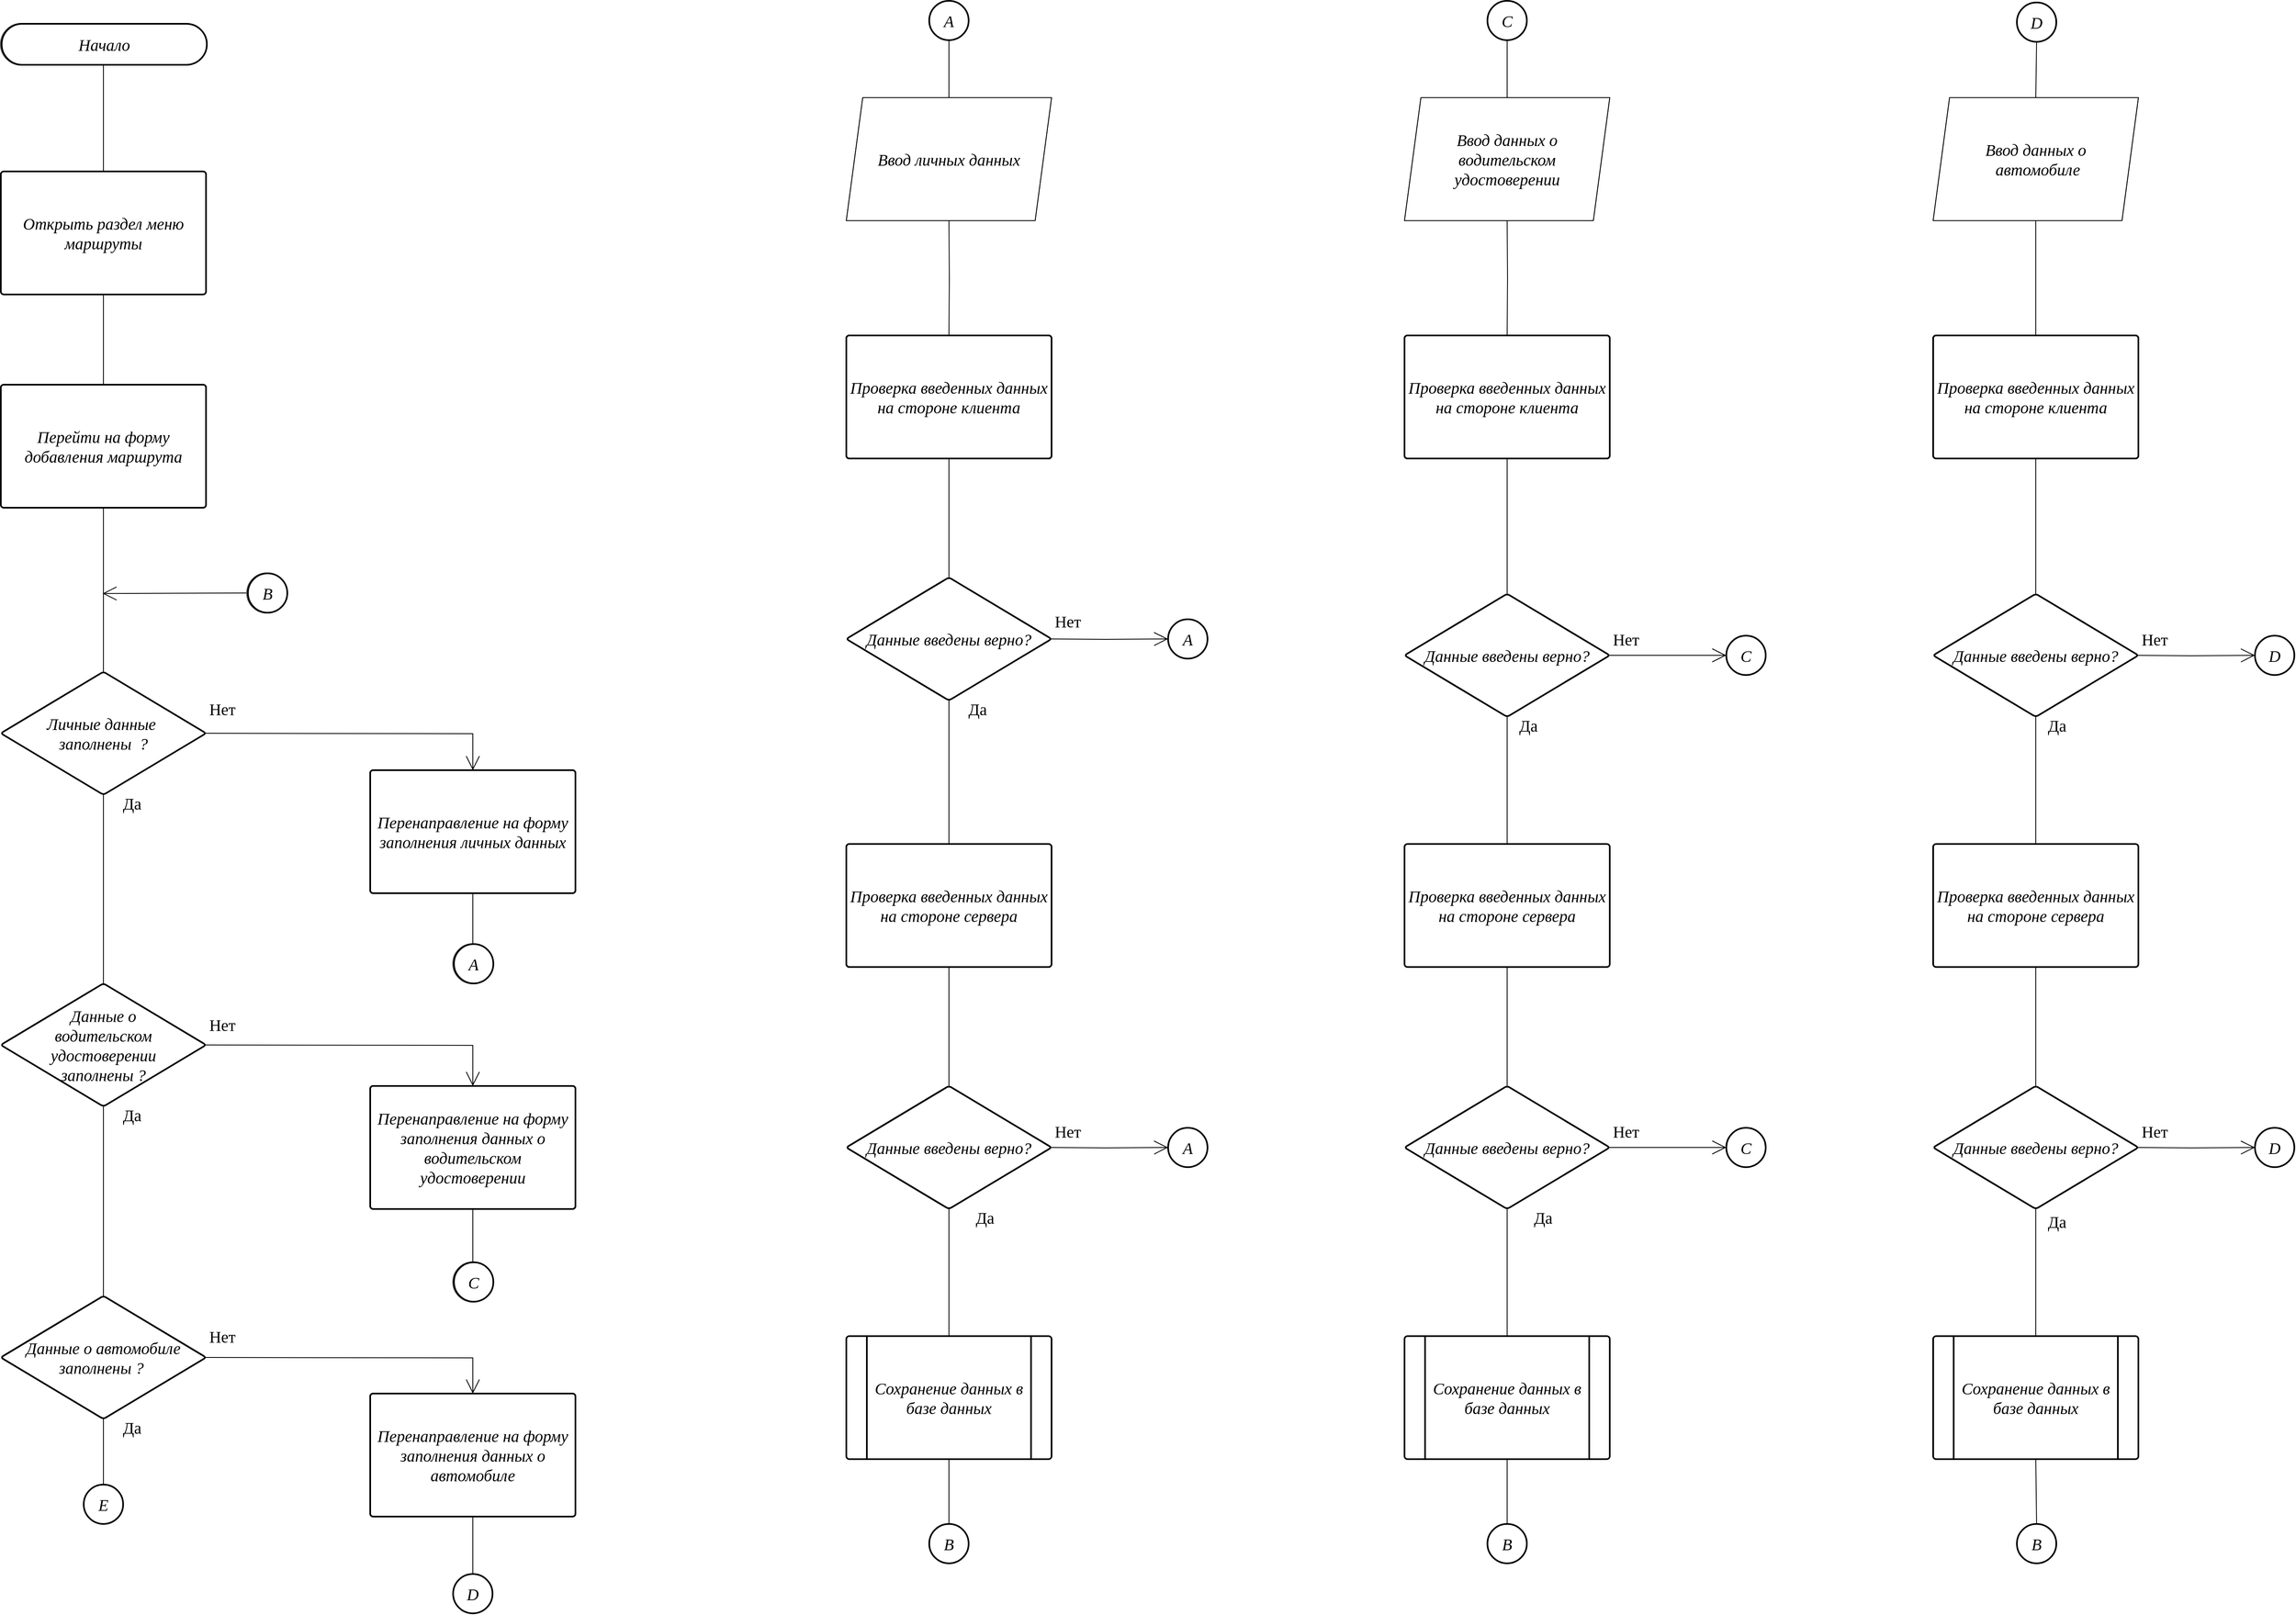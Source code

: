 <mxfile version="14.1.8" type="device"><diagram name="Страница-1" id="Страница-1"><mxGraphModel dx="796" dy="2368" grid="1" gridSize="10" guides="1" tooltips="1" connect="1" arrows="1" fold="1" page="1" pageScale="1" pageWidth="3300" pageHeight="2339" math="0" shadow="0"><root><mxCell id="0"/><mxCell id="1" value="Блок-схема" parent="0"/><mxCell id="4Eg-VY_SjlcLSPS9zknN-279" style="edgeStyle=orthogonalEdgeStyle;rounded=0;orthogonalLoop=1;jettySize=auto;html=1;exitX=0.5;exitY=1;exitDx=0;exitDy=0;entryX=0.5;entryY=0;entryDx=0;entryDy=0;fontFamily=ISOCPEUR;fontSize=20;endArrow=none;endFill=0;" parent="1" source="4Eg-VY_SjlcLSPS9zknN-280" target="4Eg-VY_SjlcLSPS9zknN-284" edge="1"><mxGeometry relative="1" as="geometry"/></mxCell><UserObject label="Начало" lucidchartObjectId="QfUT1XT5tgtH" id="4Eg-VY_SjlcLSPS9zknN-280"><mxCell style="html=1;overflow=block;whiteSpace=wrap;rounded=1;arcSize=50;whiteSpace=wrap;fontSize=20;fontFamily=ISOCPEUR;fontStyle=2;spacing=3;strokeColor=#5e5e5e;strokeOpacity=100;strokeWidth=2;spacingTop=0;" parent="1" vertex="1"><mxGeometry x="3567" y="149" width="250" height="50" as="geometry"/></mxCell></UserObject><mxCell id="4Eg-VY_SjlcLSPS9zknN-281" style="edgeStyle=orthogonalEdgeStyle;rounded=0;orthogonalLoop=1;jettySize=auto;html=1;exitX=0.5;exitY=1;exitDx=0;exitDy=0;entryX=0.5;entryY=0;entryDx=0;entryDy=0;fontFamily=ISOCPEUR;fontSize=20;endArrow=none;endFill=0;" parent="1" source="4Eg-VY_SjlcLSPS9zknN-282" target="4Eg-VY_SjlcLSPS9zknN-293" edge="1"><mxGeometry relative="1" as="geometry"/></mxCell><UserObject label="Перенаправление на форму заполнения личных данных" lucidchartObjectId="QfUTyJQtLfP7" id="4Eg-VY_SjlcLSPS9zknN-282"><mxCell style="html=1;overflow=block;whiteSpace=wrap;;whiteSpace=wrap;fontSize=20;fontFamily=ISOCPEUR;fontStyle=2;spacing=7;strokeColor=#5e5e5e;strokeOpacity=100;rounded=1;absoluteArcSize=1;arcSize=7;strokeWidth=2;spacingTop=0;" parent="1" vertex="1"><mxGeometry x="4017" y="1059" width="250" height="150" as="geometry"/></mxCell></UserObject><mxCell id="4Eg-VY_SjlcLSPS9zknN-283" style="edgeStyle=orthogonalEdgeStyle;rounded=0;orthogonalLoop=1;jettySize=auto;html=1;exitX=0.5;exitY=1;exitDx=0;exitDy=0;entryX=0.5;entryY=0;entryDx=0;entryDy=0;fontFamily=ISOCPEUR;fontSize=20;endArrow=none;endFill=0;" parent="1" source="4Eg-VY_SjlcLSPS9zknN-284" target="4Eg-VY_SjlcLSPS9zknN-286" edge="1"><mxGeometry relative="1" as="geometry"/></mxCell><UserObject label="Открыть раздел меню маршруты" lucidchartObjectId="4rUTjSxjyPI6" id="4Eg-VY_SjlcLSPS9zknN-284"><mxCell style="html=1;overflow=block;whiteSpace=wrap;;whiteSpace=wrap;fontSize=20;fontFamily=ISOCPEUR;fontStyle=2;spacing=7;strokeOpacity=100;rounded=1;absoluteArcSize=1;arcSize=7;strokeWidth=2;spacingTop=0;" parent="1" vertex="1"><mxGeometry x="3567" y="329" width="250" height="150" as="geometry"/></mxCell></UserObject><mxCell id="4Eg-VY_SjlcLSPS9zknN-285" style="edgeStyle=orthogonalEdgeStyle;rounded=0;orthogonalLoop=1;jettySize=auto;html=1;exitX=0.5;exitY=1;exitDx=0;exitDy=0;entryX=0.5;entryY=0;entryDx=0;entryDy=0;fontFamily=ISOCPEUR;fontSize=20;endArrow=none;endFill=0;" parent="1" source="4Eg-VY_SjlcLSPS9zknN-286" target="4Eg-VY_SjlcLSPS9zknN-289" edge="1"><mxGeometry relative="1" as="geometry"/></mxCell><UserObject label="Перейти на форму добавления маршрута" lucidchartObjectId="~JUTYgub_n1r" id="4Eg-VY_SjlcLSPS9zknN-286"><mxCell style="html=1;overflow=block;whiteSpace=wrap;;whiteSpace=wrap;fontSize=20;fontFamily=ISOCPEUR;fontStyle=2;spacing=7;strokeColor=#5e5e5e;strokeOpacity=100;rounded=1;absoluteArcSize=1;arcSize=7;strokeWidth=2;spacingTop=0;" parent="1" vertex="1"><mxGeometry x="3567" y="589" width="250" height="150" as="geometry"/></mxCell></UserObject><mxCell id="4Eg-VY_SjlcLSPS9zknN-287" style="edgeStyle=orthogonalEdgeStyle;rounded=0;orthogonalLoop=1;jettySize=auto;html=1;exitX=0.5;exitY=1;exitDx=0;exitDy=0;entryX=0.5;entryY=0;entryDx=0;entryDy=0;fontFamily=ISOCPEUR;fontSize=20;endArrow=none;endFill=0;" parent="1" source="4Eg-VY_SjlcLSPS9zknN-289" target="4Eg-VY_SjlcLSPS9zknN-292" edge="1"><mxGeometry relative="1" as="geometry"/></mxCell><mxCell id="4Eg-VY_SjlcLSPS9zknN-288" style="edgeStyle=orthogonalEdgeStyle;jumpSize=6;orthogonalLoop=1;jettySize=auto;html=1;entryX=0.5;entryY=0;entryDx=0;entryDy=0;endArrow=open;endFill=0;endSize=15;strokeColor=#000000;strokeWidth=1;rounded=0;" parent="1" target="4Eg-VY_SjlcLSPS9zknN-282" edge="1"><mxGeometry relative="1" as="geometry"><mxPoint x="3815" y="1014" as="sourcePoint"/></mxGeometry></mxCell><UserObject label="Личные данные&amp;nbsp;&lt;br&gt;заполнены&amp;nbsp; ?" lucidchartObjectId="TKUTOkZxr_4a" id="4Eg-VY_SjlcLSPS9zknN-289"><mxCell style="html=1;overflow=block;whiteSpace=wrap;rhombus;whiteSpace=wrap;fontSize=20;fontFamily=ISOCPEUR;fontStyle=2;spacing=3;strokeColor=#5E5E5E;rounded=1;absoluteArcSize=1;arcSize=7;strokeWidth=2;spacingTop=0;" parent="1" vertex="1"><mxGeometry x="3567" y="939" width="250" height="150" as="geometry"/></mxCell></UserObject><mxCell id="4Eg-VY_SjlcLSPS9zknN-290" style="edgeStyle=orthogonalEdgeStyle;rounded=0;orthogonalLoop=1;jettySize=auto;html=1;exitX=0.5;exitY=1;exitDx=0;exitDy=0;entryX=0.5;entryY=0;entryDx=0;entryDy=0;fontFamily=ISOCPEUR;fontSize=20;endArrow=none;endFill=0;" parent="1" source="4Eg-VY_SjlcLSPS9zknN-292" target="4Eg-VY_SjlcLSPS9zknN-299" edge="1"><mxGeometry relative="1" as="geometry"/></mxCell><mxCell id="4Eg-VY_SjlcLSPS9zknN-291" style="edgeStyle=orthogonalEdgeStyle;jumpSize=6;orthogonalLoop=1;jettySize=auto;html=1;entryX=0.5;entryY=0;entryDx=0;entryDy=0;endArrow=open;endFill=0;endSize=15;strokeColor=#000000;strokeWidth=1;rounded=0;" parent="1" target="4Eg-VY_SjlcLSPS9zknN-295" edge="1"><mxGeometry relative="1" as="geometry"><mxPoint x="3815" y="1394" as="sourcePoint"/></mxGeometry></mxCell><UserObject label="Данные о &lt;br&gt;водительском &lt;br&gt;удостоверении &lt;br&gt;заполнены ?" lucidchartObjectId="0PUTU-jKVn7M" id="4Eg-VY_SjlcLSPS9zknN-292"><mxCell style="html=1;overflow=block;whiteSpace=wrap;rhombus;whiteSpace=wrap;fontSize=20;fontFamily=ISOCPEUR;fontStyle=2;spacing=3;strokeColor=#5E5E5E;rounded=1;absoluteArcSize=1;arcSize=7;strokeWidth=2;spacingTop=0;" parent="1" vertex="1"><mxGeometry x="3567" y="1319" width="250" height="150" as="geometry"/></mxCell></UserObject><UserObject label="A" lucidchartObjectId="6RUT~3H5_phi" id="4Eg-VY_SjlcLSPS9zknN-293"><mxCell style="html=1;overflow=block;whiteSpace=wrap;ellipse;whiteSpace=wrap;fontSize=20;fontFamily=ISOCPEUR;fontStyle=2;spacing=3;strokeColor=#5e5e5e;strokeOpacity=100;rounded=1;absoluteArcSize=1;arcSize=7;strokeWidth=2;spacingTop=0;" parent="1" vertex="1"><mxGeometry x="4118" y="1271" width="48" height="48" as="geometry"/></mxCell></UserObject><mxCell id="4Eg-VY_SjlcLSPS9zknN-294" style="edgeStyle=orthogonalEdgeStyle;rounded=0;orthogonalLoop=1;jettySize=auto;html=1;exitX=0.5;exitY=1;exitDx=0;exitDy=0;entryX=0.5;entryY=0;entryDx=0;entryDy=0;fontFamily=ISOCPEUR;fontSize=20;endArrow=none;endFill=0;" parent="1" source="4Eg-VY_SjlcLSPS9zknN-295" target="4Eg-VY_SjlcLSPS9zknN-296" edge="1"><mxGeometry relative="1" as="geometry"/></mxCell><UserObject label="Перенаправление на форму заполнения данных о водительском удостоверении" lucidchartObjectId="jSUTwTa0Cmny" id="4Eg-VY_SjlcLSPS9zknN-295"><mxCell style="html=1;overflow=block;whiteSpace=wrap;;whiteSpace=wrap;fontSize=20;fontFamily=ISOCPEUR;fontStyle=2;spacing=7;strokeColor=#5e5e5e;strokeOpacity=100;rounded=1;absoluteArcSize=1;arcSize=7;strokeWidth=2;spacingTop=0;" parent="1" vertex="1"><mxGeometry x="4017" y="1444" width="250" height="150" as="geometry"/></mxCell></UserObject><UserObject label="C" lucidchartObjectId="pUUTLNBR56YQ" id="4Eg-VY_SjlcLSPS9zknN-296"><mxCell style="html=1;overflow=block;whiteSpace=wrap;ellipse;whiteSpace=wrap;fontSize=20;fontFamily=ISOCPEUR;fontStyle=2;spacing=3;strokeColor=#5e5e5e;strokeOpacity=100;rounded=1;absoluteArcSize=1;arcSize=7;strokeWidth=2;spacingTop=0;" parent="1" vertex="1"><mxGeometry x="4118" y="1659" width="48" height="48" as="geometry"/></mxCell></UserObject><mxCell id="4Eg-VY_SjlcLSPS9zknN-297" style="rounded=0;orthogonalLoop=1;jettySize=auto;html=1;entryX=0.5;entryY=0;entryDx=0;entryDy=0;fontFamily=ISOCPEUR;fontSize=20;endArrow=open;endFill=0;endSize=15;edgeStyle=orthogonalEdgeStyle;" parent="1" target="4Eg-VY_SjlcLSPS9zknN-301" edge="1"><mxGeometry relative="1" as="geometry"><mxPoint x="3815" y="1775" as="sourcePoint"/></mxGeometry></mxCell><mxCell id="4Eg-VY_SjlcLSPS9zknN-298" style="edgeStyle=orthogonalEdgeStyle;rounded=0;orthogonalLoop=1;jettySize=auto;html=1;exitX=0.5;exitY=1;exitDx=0;exitDy=0;entryX=0.5;entryY=0;entryDx=0;entryDy=0;fontFamily=ISOCPEUR;fontSize=20;endArrow=none;endFill=0;" parent="1" source="4Eg-VY_SjlcLSPS9zknN-299" target="4Eg-VY_SjlcLSPS9zknN-378" edge="1"><mxGeometry relative="1" as="geometry"/></mxCell><UserObject label="Данные о автомобиле заполнены ?&amp;nbsp;" lucidchartObjectId="EUUTPumDyGMp" id="4Eg-VY_SjlcLSPS9zknN-299"><mxCell style="html=1;overflow=block;whiteSpace=wrap;rhombus;whiteSpace=wrap;fontSize=20;fontFamily=ISOCPEUR;fontStyle=2;spacing=3;rounded=1;absoluteArcSize=1;arcSize=7;strokeWidth=2;spacingTop=0;" parent="1" vertex="1"><mxGeometry x="3567" y="1700" width="250" height="150" as="geometry"/></mxCell></UserObject><mxCell id="4Eg-VY_SjlcLSPS9zknN-300" style="edgeStyle=orthogonalEdgeStyle;rounded=0;orthogonalLoop=1;jettySize=auto;html=1;exitX=0.5;exitY=1;exitDx=0;exitDy=0;entryX=0.5;entryY=0;entryDx=0;entryDy=0;fontFamily=ISOCPEUR;fontSize=20;endArrow=none;endFill=0;" parent="1" source="4Eg-VY_SjlcLSPS9zknN-301" target="4Eg-VY_SjlcLSPS9zknN-302" edge="1"><mxGeometry relative="1" as="geometry"/></mxCell><UserObject label="Перенаправление на форму заполнения данных о автомобиле" lucidchartObjectId="iVUT7eXbstmX" id="4Eg-VY_SjlcLSPS9zknN-301"><mxCell style="html=1;overflow=block;whiteSpace=wrap;;whiteSpace=wrap;fontSize=20;fontFamily=ISOCPEUR;fontStyle=2;spacing=7;strokeColor=#5e5e5e;strokeOpacity=100;rounded=1;absoluteArcSize=1;arcSize=7;strokeWidth=2;spacingTop=0;" parent="1" vertex="1"><mxGeometry x="4017" y="1819" width="250" height="150" as="geometry"/></mxCell></UserObject><UserObject label="D" lucidchartObjectId="HVUTeEVbSt02" id="4Eg-VY_SjlcLSPS9zknN-302"><mxCell style="html=1;overflow=block;whiteSpace=wrap;ellipse;whiteSpace=wrap;fontSize=20;fontFamily=ISOCPEUR;fontStyle=2;spacing=3;strokeOpacity=100;rounded=1;absoluteArcSize=1;arcSize=7;strokeWidth=2;spacingTop=0;" parent="1" vertex="1"><mxGeometry x="4118" y="2039" width="48" height="48" as="geometry"/></mxCell></UserObject><mxCell id="4Eg-VY_SjlcLSPS9zknN-303" style="edgeStyle=none;jumpSize=6;orthogonalLoop=1;jettySize=auto;html=1;exitX=0;exitY=0.5;exitDx=0;exitDy=0;endArrow=open;endFill=0;endSize=15;strokeColor=#000000;strokeWidth=1;" parent="1" source="4Eg-VY_SjlcLSPS9zknN-304" edge="1"><mxGeometry relative="1" as="geometry"><mxPoint x="3691" y="843.667" as="targetPoint"/></mxGeometry></mxCell><UserObject label="B" lucidchartObjectId="6RUT~3H5_phi" id="4Eg-VY_SjlcLSPS9zknN-304"><mxCell style="html=1;overflow=block;whiteSpace=wrap;ellipse;whiteSpace=wrap;fontSize=20;fontFamily=ISOCPEUR;fontStyle=2;spacing=3;strokeColor=#5e5e5e;strokeOpacity=100;rounded=1;absoluteArcSize=1;arcSize=7;strokeWidth=2;spacingTop=0;" parent="1" vertex="1"><mxGeometry x="3867" y="819" width="48" height="48" as="geometry"/></mxCell></UserObject><mxCell id="4Eg-VY_SjlcLSPS9zknN-305" style="edgeStyle=orthogonalEdgeStyle;rounded=0;orthogonalLoop=1;jettySize=auto;html=1;entryX=0.5;entryY=0;entryDx=0;entryDy=0;fontFamily=ISOCPEUR;fontSize=20;endArrow=none;endFill=0;exitX=0.5;exitY=1;exitDx=0;exitDy=0;" parent="1" source="4Eg-VY_SjlcLSPS9zknN-429" edge="1"><mxGeometry relative="1" as="geometry"><mxPoint x="4722" y="239" as="targetPoint"/><mxPoint x="4722" y="171" as="sourcePoint"/></mxGeometry></mxCell><mxCell id="4Eg-VY_SjlcLSPS9zknN-307" style="edgeStyle=orthogonalEdgeStyle;rounded=0;orthogonalLoop=1;jettySize=auto;html=1;exitX=0.5;exitY=1;exitDx=0;exitDy=0;entryX=0.5;entryY=0;entryDx=0;entryDy=0;fontFamily=ISOCPEUR;fontSize=20;endArrow=none;endFill=0;" parent="1" target="4Eg-VY_SjlcLSPS9zknN-309" edge="1"><mxGeometry relative="1" as="geometry"><mxPoint x="4722" y="549" as="targetPoint"/><mxPoint x="4722" y="389" as="sourcePoint"/></mxGeometry></mxCell><mxCell id="4Eg-VY_SjlcLSPS9zknN-308" style="edgeStyle=orthogonalEdgeStyle;rounded=0;orthogonalLoop=1;jettySize=auto;html=1;exitX=0.5;exitY=1;exitDx=0;exitDy=0;entryX=0.5;entryY=0;entryDx=0;entryDy=0;fontFamily=ISOCPEUR;fontSize=20;endArrow=none;endFill=0;" parent="1" source="4Eg-VY_SjlcLSPS9zknN-309" target="4Eg-VY_SjlcLSPS9zknN-312" edge="1"><mxGeometry relative="1" as="geometry"/></mxCell><UserObject label="Проверка введенных данных на стороне клиента" lucidchartObjectId="fCST5fSNchoZ" id="4Eg-VY_SjlcLSPS9zknN-309"><mxCell style="html=1;overflow=block;whiteSpace=wrap;;whiteSpace=wrap;fontSize=20;fontFamily=ISOCPEUR;fontStyle=2;spacing=7;strokeColor=#5e5e5e;strokeOpacity=100;rounded=1;absoluteArcSize=1;arcSize=7;strokeWidth=2;" parent="1" vertex="1"><mxGeometry x="4597" y="529" width="250" height="150" as="geometry"/></mxCell></UserObject><mxCell id="4Eg-VY_SjlcLSPS9zknN-310" style="edgeStyle=orthogonalEdgeStyle;rounded=0;orthogonalLoop=1;jettySize=auto;html=1;exitX=0.5;exitY=1;exitDx=0;exitDy=0;entryX=0.5;entryY=0;entryDx=0;entryDy=0;fontFamily=ISOCPEUR;fontSize=20;endArrow=none;endFill=0;" parent="1" source="4Eg-VY_SjlcLSPS9zknN-312" target="4Eg-VY_SjlcLSPS9zknN-317" edge="1"><mxGeometry relative="1" as="geometry"/></mxCell><mxCell id="4Eg-VY_SjlcLSPS9zknN-311" style="edgeStyle=orthogonalEdgeStyle;rounded=0;orthogonalLoop=1;jettySize=auto;html=1;entryX=0;entryY=0.5;entryDx=0;entryDy=0;fontFamily=ISOCPEUR;fontSize=20;endArrow=open;endFill=0;endSize=15;" parent="1" target="4Eg-VY_SjlcLSPS9zknN-313" edge="1"><mxGeometry relative="1" as="geometry"><mxPoint x="4846" y="899" as="sourcePoint"/></mxGeometry></mxCell><UserObject label="Данные введены верно?" lucidchartObjectId="6CST3Xe1VdFV" id="4Eg-VY_SjlcLSPS9zknN-312"><mxCell style="html=1;overflow=block;whiteSpace=wrap;rhombus;whiteSpace=wrap;fontSize=20;fontFamily=ISOCPEUR;fontStyle=2;spacing=3;strokeColor=#5e5e5e;strokeOpacity=100;rounded=1;absoluteArcSize=1;arcSize=7;strokeWidth=2;" parent="1" vertex="1"><mxGeometry x="4597" y="824" width="250" height="150" as="geometry"/></mxCell></UserObject><UserObject label="A" lucidchartObjectId="0ESTvNRMZ74j" id="4Eg-VY_SjlcLSPS9zknN-313"><mxCell style="html=1;overflow=block;whiteSpace=wrap;ellipse;whiteSpace=wrap;fontSize=20;fontFamily=ISOCPEUR;fontStyle=2;spacing=3;strokeOpacity=100;rounded=1;absoluteArcSize=1;arcSize=7;strokeWidth=2;" parent="1" vertex="1"><mxGeometry x="4989" y="875" width="48" height="48" as="geometry"/></mxCell></UserObject><mxCell id="4Eg-VY_SjlcLSPS9zknN-314" style="edgeStyle=orthogonalEdgeStyle;rounded=0;orthogonalLoop=1;jettySize=auto;html=1;exitX=0.5;exitY=1;exitDx=0;exitDy=0;entryX=0.5;entryY=0;entryDx=0;entryDy=0;fontFamily=ISOCPEUR;fontSize=20;endArrow=none;endFill=0;" parent="1" source="4Eg-VY_SjlcLSPS9zknN-315" target="4Eg-VY_SjlcLSPS9zknN-327" edge="1"><mxGeometry relative="1" as="geometry"/></mxCell><UserObject label="Сохранение данных в базе данных" lucidchartObjectId="TSSTeVIu-T~A" id="4Eg-VY_SjlcLSPS9zknN-315"><mxCell style="html=1;overflow=block;whiteSpace=wrap;shape=process;whiteSpace=wrap;fontSize=20;fontFamily=ISOCPEUR;fontStyle=2;spacing=3;strokeOpacity=100;rounded=1;absoluteArcSize=1;arcSize=7;strokeWidth=2;" parent="1" vertex="1"><mxGeometry x="4597" y="1749" width="250" height="150" as="geometry"/></mxCell></UserObject><mxCell id="4Eg-VY_SjlcLSPS9zknN-316" style="edgeStyle=orthogonalEdgeStyle;rounded=0;orthogonalLoop=1;jettySize=auto;html=1;exitX=0.5;exitY=1;exitDx=0;exitDy=0;entryX=0.5;entryY=0;entryDx=0;entryDy=0;fontFamily=ISOCPEUR;fontSize=20;endArrow=none;endFill=0;" parent="1" source="4Eg-VY_SjlcLSPS9zknN-317" target="4Eg-VY_SjlcLSPS9zknN-322" edge="1"><mxGeometry relative="1" as="geometry"/></mxCell><UserObject label="Проверка введенных данных на стороне сервера" lucidchartObjectId="3-STA3JtqGiA" id="4Eg-VY_SjlcLSPS9zknN-317"><mxCell style="html=1;overflow=block;whiteSpace=wrap;;whiteSpace=wrap;fontSize=20;fontFamily=ISOCPEUR;fontStyle=2;spacing=7;strokeColor=#5e5e5e;strokeOpacity=100;rounded=1;absoluteArcSize=1;arcSize=7;strokeWidth=2;" parent="1" vertex="1"><mxGeometry x="4597" y="1149" width="250" height="150" as="geometry"/></mxCell></UserObject><mxCell id="4Eg-VY_SjlcLSPS9zknN-318" value="Нет" style="text;html=1;strokeColor=none;fillColor=none;align=center;verticalAlign=middle;whiteSpace=wrap;rounded=0;fontFamily=ISOCPEUR;fontSize=20;" parent="1" vertex="1"><mxGeometry x="4847" y="867" width="40" height="20" as="geometry"/></mxCell><mxCell id="4Eg-VY_SjlcLSPS9zknN-319" value="Да" style="text;html=1;strokeColor=none;fillColor=none;align=center;verticalAlign=middle;whiteSpace=wrap;rounded=0;fontFamily=ISOCPEUR;fontSize=20;" parent="1" vertex="1"><mxGeometry x="4737" y="974" width="40" height="20" as="geometry"/></mxCell><mxCell id="4Eg-VY_SjlcLSPS9zknN-320" style="edgeStyle=orthogonalEdgeStyle;rounded=0;orthogonalLoop=1;jettySize=auto;html=1;entryX=0;entryY=0.5;entryDx=0;entryDy=0;fontFamily=ISOCPEUR;fontSize=20;endArrow=open;endFill=0;endSize=15;" parent="1" target="4Eg-VY_SjlcLSPS9zknN-325" edge="1"><mxGeometry relative="1" as="geometry"><mxPoint x="4846" y="1519" as="sourcePoint"/></mxGeometry></mxCell><mxCell id="4Eg-VY_SjlcLSPS9zknN-321" style="edgeStyle=orthogonalEdgeStyle;rounded=0;orthogonalLoop=1;jettySize=auto;html=1;exitX=0.5;exitY=1;exitDx=0;exitDy=0;entryX=0.5;entryY=0;entryDx=0;entryDy=0;fontFamily=ISOCPEUR;fontSize=20;endArrow=none;endFill=0;" parent="1" source="4Eg-VY_SjlcLSPS9zknN-322" target="4Eg-VY_SjlcLSPS9zknN-315" edge="1"><mxGeometry relative="1" as="geometry"/></mxCell><UserObject label="Данные введены верно?" lucidchartObjectId="6CST3Xe1VdFV" id="4Eg-VY_SjlcLSPS9zknN-322"><mxCell style="html=1;overflow=block;whiteSpace=wrap;rhombus;whiteSpace=wrap;fontSize=20;fontFamily=ISOCPEUR;fontStyle=2;spacing=3;strokeOpacity=100;rounded=1;absoluteArcSize=1;arcSize=7;strokeWidth=2;" parent="1" vertex="1"><mxGeometry x="4597" y="1444" width="250" height="150" as="geometry"/></mxCell></UserObject><UserObject label="Проверка введенных данных на стороне клиента" lucidchartObjectId="fCST5fSNchoZ" id="4Eg-VY_SjlcLSPS9zknN-323"><mxCell style="html=1;overflow=block;whiteSpace=wrap;;whiteSpace=wrap;fontSize=20;fontFamily=ISOCPEUR;fontStyle=2;spacing=7;strokeColor=#5e5e5e;strokeOpacity=100;rounded=1;absoluteArcSize=1;arcSize=7;strokeWidth=2;" parent="1" vertex="1"><mxGeometry x="4597" y="529" width="250" height="150" as="geometry"/></mxCell></UserObject><UserObject label="A" lucidchartObjectId="0ESTvNRMZ74j" id="4Eg-VY_SjlcLSPS9zknN-325"><mxCell style="html=1;overflow=block;whiteSpace=wrap;ellipse;whiteSpace=wrap;fontSize=20;fontFamily=ISOCPEUR;fontStyle=2;spacing=3;strokeOpacity=100;rounded=1;absoluteArcSize=1;arcSize=7;strokeWidth=2;" parent="1" vertex="1"><mxGeometry x="4989" y="1495" width="48" height="48" as="geometry"/></mxCell></UserObject><mxCell id="4Eg-VY_SjlcLSPS9zknN-326" value="Нет" style="text;html=1;strokeColor=none;fillColor=none;align=center;verticalAlign=middle;whiteSpace=wrap;rounded=0;fontFamily=ISOCPEUR;fontSize=20;" parent="1" vertex="1"><mxGeometry x="4847" y="1489" width="40" height="20" as="geometry"/></mxCell><UserObject label="B" lucidchartObjectId="6RUT~3H5_phi" id="4Eg-VY_SjlcLSPS9zknN-327"><mxCell style="html=1;overflow=block;whiteSpace=wrap;ellipse;whiteSpace=wrap;fontSize=20;fontFamily=ISOCPEUR;fontStyle=2;spacing=3;strokeOpacity=100;rounded=1;absoluteArcSize=1;arcSize=7;strokeWidth=2;spacingTop=0;" parent="1" vertex="1"><mxGeometry x="4698" y="1978" width="48" height="48" as="geometry"/></mxCell></UserObject><mxCell id="4Eg-VY_SjlcLSPS9zknN-328" value="Нет" style="text;html=1;strokeColor=none;fillColor=none;align=center;verticalAlign=middle;whiteSpace=wrap;rounded=0;fontFamily=ISOCPEUR;fontSize=20;" parent="1" vertex="1"><mxGeometry x="3817" y="974" width="40" height="20" as="geometry"/></mxCell><mxCell id="4Eg-VY_SjlcLSPS9zknN-329" value="Нет" style="text;html=1;strokeColor=none;fillColor=none;align=center;verticalAlign=middle;whiteSpace=wrap;rounded=0;fontFamily=ISOCPEUR;fontSize=20;" parent="1" vertex="1"><mxGeometry x="3817" y="1359" width="40" height="20" as="geometry"/></mxCell><mxCell id="4Eg-VY_SjlcLSPS9zknN-330" value="Да" style="text;html=1;strokeColor=none;fillColor=none;align=center;verticalAlign=middle;whiteSpace=wrap;rounded=0;fontFamily=ISOCPEUR;fontSize=20;" parent="1" vertex="1"><mxGeometry x="3707" y="1089" width="40" height="20" as="geometry"/></mxCell><mxCell id="4Eg-VY_SjlcLSPS9zknN-331" value="Да" style="text;html=1;strokeColor=none;fillColor=none;align=center;verticalAlign=middle;whiteSpace=wrap;rounded=0;fontFamily=ISOCPEUR;fontSize=20;" parent="1" vertex="1"><mxGeometry x="3707" y="1469" width="40" height="20" as="geometry"/></mxCell><UserObject label="Проверка введенных данных на стороне клиента" lucidchartObjectId="fCST5fSNchoZ" id="4Eg-VY_SjlcLSPS9zknN-333"><mxCell style="html=1;overflow=block;whiteSpace=wrap;;whiteSpace=wrap;fontSize=20;fontFamily=ISOCPEUR;fontStyle=2;spacing=7;strokeColor=#5e5e5e;strokeOpacity=100;rounded=1;absoluteArcSize=1;arcSize=7;strokeWidth=2;" parent="1" vertex="1"><mxGeometry x="5921" y="529" width="250" height="150" as="geometry"/></mxCell></UserObject><mxCell id="4Eg-VY_SjlcLSPS9zknN-334" style="edgeStyle=orthogonalEdgeStyle;rounded=0;orthogonalLoop=1;jettySize=auto;html=1;entryX=0;entryY=0.5;entryDx=0;entryDy=0;fontFamily=ISOCPEUR;fontSize=20;endArrow=open;endFill=0;endSize=15;" parent="1" target="4Eg-VY_SjlcLSPS9zknN-337" edge="1"><mxGeometry relative="1" as="geometry"><mxPoint x="6169.0" y="919" as="sourcePoint"/></mxGeometry></mxCell><mxCell id="4Eg-VY_SjlcLSPS9zknN-335" style="edgeStyle=none;jumpSize=6;orthogonalLoop=1;jettySize=auto;html=1;exitX=0.5;exitY=1;exitDx=0;exitDy=0;entryX=0.5;entryY=0;entryDx=0;entryDy=0;endArrow=none;endFill=0;endSize=15;strokeColor=#000000;strokeWidth=1;" parent="1" source="4Eg-VY_SjlcLSPS9zknN-336" target="4Eg-VY_SjlcLSPS9zknN-341" edge="1"><mxGeometry relative="1" as="geometry"/></mxCell><UserObject label="Данные введены верно?" lucidchartObjectId="6CST3Xe1VdFV" id="4Eg-VY_SjlcLSPS9zknN-336"><mxCell style="html=1;overflow=block;whiteSpace=wrap;rhombus;whiteSpace=wrap;fontSize=20;fontFamily=ISOCPEUR;fontStyle=2;spacing=3;strokeColor=#5e5e5e;strokeOpacity=100;rounded=1;absoluteArcSize=1;arcSize=7;strokeWidth=2;" parent="1" vertex="1"><mxGeometry x="5921" y="844" width="250" height="150" as="geometry"/></mxCell></UserObject><UserObject label="D" lucidchartObjectId="0ESTvNRMZ74j" id="4Eg-VY_SjlcLSPS9zknN-337"><mxCell style="html=1;overflow=block;whiteSpace=wrap;ellipse;whiteSpace=wrap;fontSize=20;fontFamily=ISOCPEUR;fontStyle=2;spacing=3;strokeOpacity=100;rounded=1;absoluteArcSize=1;arcSize=7;strokeWidth=2;" parent="1" vertex="1"><mxGeometry x="6313" y="895" width="48" height="48" as="geometry"/></mxCell></UserObject><mxCell id="4Eg-VY_SjlcLSPS9zknN-338" style="edgeStyle=none;jumpSize=6;orthogonalLoop=1;jettySize=auto;html=1;exitX=0.5;exitY=1;exitDx=0;exitDy=0;entryX=0.5;entryY=0;entryDx=0;entryDy=0;endArrow=none;endFill=0;endSize=15;strokeColor=#000000;strokeWidth=1;" parent="1" source="4Eg-VY_SjlcLSPS9zknN-339" target="4Eg-VY_SjlcLSPS9zknN-353" edge="1"><mxGeometry relative="1" as="geometry"/></mxCell><UserObject label="Сохранение данных в базе данных" lucidchartObjectId="TSSTeVIu-T~A" id="4Eg-VY_SjlcLSPS9zknN-339"><mxCell style="html=1;overflow=block;whiteSpace=wrap;shape=process;whiteSpace=wrap;fontSize=20;fontFamily=ISOCPEUR;fontStyle=2;spacing=3;strokeOpacity=100;rounded=1;absoluteArcSize=1;arcSize=7;strokeWidth=2;" parent="1" vertex="1"><mxGeometry x="5921" y="1749" width="250" height="150" as="geometry"/></mxCell></UserObject><mxCell id="4Eg-VY_SjlcLSPS9zknN-340" style="edgeStyle=none;jumpSize=6;orthogonalLoop=1;jettySize=auto;html=1;exitX=0.5;exitY=1;exitDx=0;exitDy=0;entryX=0.5;entryY=0;entryDx=0;entryDy=0;endArrow=none;endFill=0;endSize=15;strokeColor=#000000;strokeWidth=1;" parent="1" source="4Eg-VY_SjlcLSPS9zknN-341" target="4Eg-VY_SjlcLSPS9zknN-346" edge="1"><mxGeometry relative="1" as="geometry"/></mxCell><UserObject label="Проверка введенных данных на стороне сервера" lucidchartObjectId="3-STA3JtqGiA" id="4Eg-VY_SjlcLSPS9zknN-341"><mxCell style="html=1;overflow=block;whiteSpace=wrap;;whiteSpace=wrap;fontSize=20;fontFamily=ISOCPEUR;fontStyle=2;spacing=7;strokeOpacity=100;rounded=1;absoluteArcSize=1;arcSize=7;strokeWidth=2;" parent="1" vertex="1"><mxGeometry x="5921" y="1149" width="250" height="150" as="geometry"/></mxCell></UserObject><mxCell id="4Eg-VY_SjlcLSPS9zknN-342" value="Нет" style="text;html=1;strokeColor=none;fillColor=none;align=center;verticalAlign=middle;whiteSpace=wrap;rounded=0;fontFamily=ISOCPEUR;fontSize=20;" parent="1" vertex="1"><mxGeometry x="6171" y="889" width="40" height="20" as="geometry"/></mxCell><mxCell id="4Eg-VY_SjlcLSPS9zknN-343" value="Да" style="text;html=1;strokeColor=none;fillColor=none;align=center;verticalAlign=middle;whiteSpace=wrap;rounded=0;fontFamily=ISOCPEUR;fontSize=20;" parent="1" vertex="1"><mxGeometry x="6052" y="994" width="40" height="20" as="geometry"/></mxCell><mxCell id="4Eg-VY_SjlcLSPS9zknN-344" style="edgeStyle=orthogonalEdgeStyle;rounded=0;orthogonalLoop=1;jettySize=auto;html=1;entryX=0;entryY=0.5;entryDx=0;entryDy=0;fontFamily=ISOCPEUR;fontSize=20;endArrow=open;endFill=0;endSize=15;" parent="1" target="4Eg-VY_SjlcLSPS9zknN-351" edge="1"><mxGeometry relative="1" as="geometry"><mxPoint x="6170" y="1519" as="sourcePoint"/></mxGeometry></mxCell><mxCell id="4Eg-VY_SjlcLSPS9zknN-345" style="edgeStyle=none;jumpSize=6;orthogonalLoop=1;jettySize=auto;html=1;exitX=0.5;exitY=1;exitDx=0;exitDy=0;entryX=0.5;entryY=0;entryDx=0;entryDy=0;endArrow=none;endFill=0;endSize=15;strokeColor=#000000;strokeWidth=1;" parent="1" source="4Eg-VY_SjlcLSPS9zknN-346" target="4Eg-VY_SjlcLSPS9zknN-339" edge="1"><mxGeometry relative="1" as="geometry"/></mxCell><UserObject label="Данные введены верно?" lucidchartObjectId="6CST3Xe1VdFV" id="4Eg-VY_SjlcLSPS9zknN-346"><mxCell style="html=1;overflow=block;whiteSpace=wrap;rhombus;whiteSpace=wrap;fontSize=20;fontFamily=ISOCPEUR;fontStyle=2;spacing=3;strokeColor=#5e5e5e;strokeOpacity=100;rounded=1;absoluteArcSize=1;arcSize=7;strokeWidth=2;" parent="1" vertex="1"><mxGeometry x="5921" y="1444" width="250" height="150" as="geometry"/></mxCell></UserObject><mxCell id="4Eg-VY_SjlcLSPS9zknN-347" style="edgeStyle=none;jumpSize=6;orthogonalLoop=1;jettySize=auto;html=1;exitX=0.5;exitY=1;exitDx=0;exitDy=0;entryX=0.5;entryY=0;entryDx=0;entryDy=0;endArrow=none;endFill=0;endSize=15;strokeColor=#000000;strokeWidth=1;" parent="1" source="4Eg-VY_SjlcLSPS9zknN-348" target="4Eg-VY_SjlcLSPS9zknN-336" edge="1"><mxGeometry relative="1" as="geometry"/></mxCell><UserObject label="Проверка введенных данных на стороне клиента" lucidchartObjectId="fCST5fSNchoZ" id="4Eg-VY_SjlcLSPS9zknN-348"><mxCell style="html=1;overflow=block;whiteSpace=wrap;;whiteSpace=wrap;fontSize=20;fontFamily=ISOCPEUR;fontStyle=2;spacing=7;strokeColor=#5e5e5e;strokeOpacity=100;rounded=1;absoluteArcSize=1;arcSize=7;strokeWidth=2;" parent="1" vertex="1"><mxGeometry x="5921" y="529" width="250" height="150" as="geometry"/></mxCell></UserObject><mxCell id="4Eg-VY_SjlcLSPS9zknN-349" style="edgeStyle=none;jumpSize=6;orthogonalLoop=1;jettySize=auto;html=1;exitX=0.5;exitY=1;exitDx=0;exitDy=0;entryX=0.5;entryY=0;entryDx=0;entryDy=0;endArrow=none;endFill=0;endSize=15;strokeColor=#000000;strokeWidth=1;" parent="1" source="4Eg-VY_SjlcLSPS9zknN-420" target="4Eg-VY_SjlcLSPS9zknN-386" edge="1"><mxGeometry relative="1" as="geometry"><mxPoint x="6046" y="107.0" as="sourcePoint"/></mxGeometry></mxCell><UserObject label="D" lucidchartObjectId="0ESTvNRMZ74j" id="4Eg-VY_SjlcLSPS9zknN-351"><mxCell style="html=1;overflow=block;whiteSpace=wrap;ellipse;whiteSpace=wrap;fontSize=20;fontFamily=ISOCPEUR;fontStyle=2;spacing=3;strokeOpacity=100;rounded=1;absoluteArcSize=1;arcSize=7;strokeWidth=2;" parent="1" vertex="1"><mxGeometry x="6313" y="1495" width="48" height="48" as="geometry"/></mxCell></UserObject><mxCell id="4Eg-VY_SjlcLSPS9zknN-352" value="Нет" style="text;html=1;strokeColor=none;fillColor=none;align=center;verticalAlign=middle;whiteSpace=wrap;rounded=0;fontFamily=ISOCPEUR;fontSize=20;" parent="1" vertex="1"><mxGeometry x="6171" y="1489" width="40" height="20" as="geometry"/></mxCell><UserObject label="B" lucidchartObjectId="6RUT~3H5_phi" id="4Eg-VY_SjlcLSPS9zknN-353"><mxCell style="html=1;overflow=block;whiteSpace=wrap;ellipse;whiteSpace=wrap;fontSize=20;fontFamily=ISOCPEUR;fontStyle=2;spacing=3;strokeOpacity=100;rounded=1;absoluteArcSize=1;arcSize=7;strokeWidth=2;spacingTop=0;" parent="1" vertex="1"><mxGeometry x="6023" y="1978" width="48" height="48" as="geometry"/></mxCell></UserObject><mxCell id="4Eg-VY_SjlcLSPS9zknN-354" style="edgeStyle=orthogonalEdgeStyle;rounded=0;orthogonalLoop=1;jettySize=auto;html=1;exitX=0.5;exitY=1;exitDx=0;exitDy=0;entryX=0.5;entryY=0;entryDx=0;entryDy=0;fontFamily=ISOCPEUR;fontSize=20;endArrow=none;endFill=0;" parent="1" source="4Eg-VY_SjlcLSPS9zknN-430" edge="1"><mxGeometry relative="1" as="geometry"><mxPoint x="5402" y="239" as="targetPoint"/><mxPoint x="5402" y="107.0" as="sourcePoint"/></mxGeometry></mxCell><mxCell id="4Eg-VY_SjlcLSPS9zknN-356" style="edgeStyle=orthogonalEdgeStyle;rounded=0;orthogonalLoop=1;jettySize=auto;html=1;exitX=0.5;exitY=1;exitDx=0;exitDy=0;entryX=0.5;entryY=0;entryDx=0;entryDy=0;fontFamily=ISOCPEUR;fontSize=20;endArrow=none;endFill=0;" parent="1" target="4Eg-VY_SjlcLSPS9zknN-358" edge="1"><mxGeometry relative="1" as="geometry"><mxPoint x="5402" y="549" as="targetPoint"/><mxPoint x="5402" y="389" as="sourcePoint"/></mxGeometry></mxCell><mxCell id="4Eg-VY_SjlcLSPS9zknN-357" style="edgeStyle=orthogonalEdgeStyle;rounded=0;orthogonalLoop=1;jettySize=auto;html=1;exitX=0.5;exitY=1;exitDx=0;exitDy=0;entryX=0.5;entryY=0;entryDx=0;entryDy=0;fontFamily=ISOCPEUR;fontSize=20;endArrow=none;endFill=0;" parent="1" source="4Eg-VY_SjlcLSPS9zknN-358" target="4Eg-VY_SjlcLSPS9zknN-361" edge="1"><mxGeometry relative="1" as="geometry"/></mxCell><UserObject label="Проверка введенных данных на стороне клиента" lucidchartObjectId="fCST5fSNchoZ" id="4Eg-VY_SjlcLSPS9zknN-358"><mxCell style="html=1;overflow=block;whiteSpace=wrap;;whiteSpace=wrap;fontSize=20;fontFamily=ISOCPEUR;fontStyle=2;spacing=7;strokeColor=#5e5e5e;strokeOpacity=100;rounded=1;absoluteArcSize=1;arcSize=7;strokeWidth=2;" parent="1" vertex="1"><mxGeometry x="5277" y="529" width="250" height="150" as="geometry"/></mxCell></UserObject><mxCell id="4Eg-VY_SjlcLSPS9zknN-359" style="edgeStyle=none;jumpSize=6;orthogonalLoop=1;jettySize=auto;html=1;exitX=0.5;exitY=1;exitDx=0;exitDy=0;entryX=0.5;entryY=0;entryDx=0;entryDy=0;endArrow=none;endFill=0;endSize=15;strokeColor=#000000;strokeWidth=1;" parent="1" source="4Eg-VY_SjlcLSPS9zknN-361" target="4Eg-VY_SjlcLSPS9zknN-366" edge="1"><mxGeometry relative="1" as="geometry"/></mxCell><mxCell id="4Eg-VY_SjlcLSPS9zknN-360" style="edgeStyle=none;jumpSize=6;orthogonalLoop=1;jettySize=auto;html=1;entryX=0;entryY=0.5;entryDx=0;entryDy=0;endArrow=open;endFill=0;endSize=15;strokeColor=#000000;strokeWidth=1;" parent="1" target="4Eg-VY_SjlcLSPS9zknN-362" edge="1"><mxGeometry relative="1" as="geometry"><mxPoint x="5526" y="919" as="sourcePoint"/></mxGeometry></mxCell><UserObject label="Данные введены верно?" lucidchartObjectId="6CST3Xe1VdFV" id="4Eg-VY_SjlcLSPS9zknN-361"><mxCell style="html=1;overflow=block;whiteSpace=wrap;rhombus;whiteSpace=wrap;fontSize=20;fontFamily=ISOCPEUR;fontStyle=2;spacing=3;strokeColor=#5e5e5e;strokeOpacity=100;rounded=1;absoluteArcSize=1;arcSize=7;strokeWidth=2;" parent="1" vertex="1"><mxGeometry x="5277" y="844" width="250" height="150" as="geometry"/></mxCell></UserObject><UserObject label="C" lucidchartObjectId="0ESTvNRMZ74j" id="4Eg-VY_SjlcLSPS9zknN-362"><mxCell style="html=1;overflow=block;whiteSpace=wrap;ellipse;whiteSpace=wrap;fontSize=20;fontFamily=ISOCPEUR;fontStyle=2;spacing=3;strokeOpacity=100;rounded=1;absoluteArcSize=1;arcSize=7;strokeWidth=2;" parent="1" vertex="1"><mxGeometry x="5669" y="895" width="48" height="48" as="geometry"/></mxCell></UserObject><mxCell id="4Eg-VY_SjlcLSPS9zknN-363" style="edgeStyle=none;jumpSize=6;orthogonalLoop=1;jettySize=auto;html=1;exitX=0.5;exitY=1;exitDx=0;exitDy=0;entryX=0.5;entryY=0;entryDx=0;entryDy=0;endArrow=none;endFill=0;endSize=15;strokeColor=#000000;strokeWidth=1;" parent="1" source="4Eg-VY_SjlcLSPS9zknN-364" target="4Eg-VY_SjlcLSPS9zknN-376" edge="1"><mxGeometry relative="1" as="geometry"/></mxCell><UserObject label="Сохранение данных в базе данных" lucidchartObjectId="TSSTeVIu-T~A" id="4Eg-VY_SjlcLSPS9zknN-364"><mxCell style="html=1;overflow=block;whiteSpace=wrap;shape=process;whiteSpace=wrap;fontSize=20;fontFamily=ISOCPEUR;fontStyle=2;spacing=3;strokeOpacity=100;rounded=1;absoluteArcSize=1;arcSize=7;strokeWidth=2;" parent="1" vertex="1"><mxGeometry x="5277" y="1749" width="250" height="150" as="geometry"/></mxCell></UserObject><mxCell id="4Eg-VY_SjlcLSPS9zknN-365" style="edgeStyle=none;jumpSize=6;orthogonalLoop=1;jettySize=auto;html=1;exitX=0.5;exitY=1;exitDx=0;exitDy=0;entryX=0.5;entryY=0;entryDx=0;entryDy=0;endArrow=none;endFill=0;endSize=15;strokeColor=#000000;strokeWidth=1;" parent="1" source="4Eg-VY_SjlcLSPS9zknN-366" target="4Eg-VY_SjlcLSPS9zknN-371" edge="1"><mxGeometry relative="1" as="geometry"/></mxCell><UserObject label="Проверка введенных данных на стороне сервера" lucidchartObjectId="3-STA3JtqGiA" id="4Eg-VY_SjlcLSPS9zknN-366"><mxCell style="html=1;overflow=block;whiteSpace=wrap;;whiteSpace=wrap;fontSize=20;fontFamily=ISOCPEUR;fontStyle=2;spacing=7;strokeOpacity=100;rounded=1;absoluteArcSize=1;arcSize=7;strokeWidth=2;" parent="1" vertex="1"><mxGeometry x="5277" y="1149" width="250" height="150" as="geometry"/></mxCell></UserObject><mxCell id="4Eg-VY_SjlcLSPS9zknN-367" value="Нет" style="text;html=1;strokeColor=none;fillColor=none;align=center;verticalAlign=middle;whiteSpace=wrap;rounded=0;fontFamily=ISOCPEUR;fontSize=20;" parent="1" vertex="1"><mxGeometry x="5527" y="889" width="40" height="20" as="geometry"/></mxCell><mxCell id="4Eg-VY_SjlcLSPS9zknN-368" value="Да" style="text;html=1;strokeColor=none;fillColor=none;align=center;verticalAlign=middle;whiteSpace=wrap;rounded=0;fontFamily=ISOCPEUR;fontSize=20;" parent="1" vertex="1"><mxGeometry x="5408" y="994" width="40" height="20" as="geometry"/></mxCell><mxCell id="4Eg-VY_SjlcLSPS9zknN-369" style="edgeStyle=none;jumpSize=6;orthogonalLoop=1;jettySize=auto;html=1;exitX=0.5;exitY=1;exitDx=0;exitDy=0;entryX=0.5;entryY=0;entryDx=0;entryDy=0;endArrow=none;endFill=0;endSize=15;strokeColor=#000000;strokeWidth=1;" parent="1" source="4Eg-VY_SjlcLSPS9zknN-371" target="4Eg-VY_SjlcLSPS9zknN-364" edge="1"><mxGeometry relative="1" as="geometry"/></mxCell><mxCell id="4Eg-VY_SjlcLSPS9zknN-370" style="edgeStyle=none;jumpSize=6;orthogonalLoop=1;jettySize=auto;html=1;entryX=0;entryY=0.5;entryDx=0;entryDy=0;endArrow=open;endFill=0;endSize=15;strokeColor=#000000;strokeWidth=1;" parent="1" target="4Eg-VY_SjlcLSPS9zknN-374" edge="1"><mxGeometry relative="1" as="geometry"><mxPoint x="5526" y="1519" as="sourcePoint"/></mxGeometry></mxCell><UserObject label="Данные введены верно?" lucidchartObjectId="6CST3Xe1VdFV" id="4Eg-VY_SjlcLSPS9zknN-371"><mxCell style="html=1;overflow=block;whiteSpace=wrap;rhombus;whiteSpace=wrap;fontSize=20;fontFamily=ISOCPEUR;fontStyle=2;spacing=3;strokeColor=#5e5e5e;strokeOpacity=100;rounded=1;absoluteArcSize=1;arcSize=7;strokeWidth=2;" parent="1" vertex="1"><mxGeometry x="5277" y="1444" width="250" height="150" as="geometry"/></mxCell></UserObject><UserObject label="Проверка введенных данных на стороне клиента" lucidchartObjectId="fCST5fSNchoZ" id="4Eg-VY_SjlcLSPS9zknN-372"><mxCell style="html=1;overflow=block;whiteSpace=wrap;;whiteSpace=wrap;fontSize=20;fontFamily=ISOCPEUR;fontStyle=2;spacing=7;strokeColor=#5e5e5e;strokeOpacity=100;rounded=1;absoluteArcSize=1;arcSize=7;strokeWidth=2;" parent="1" vertex="1"><mxGeometry x="5277" y="529" width="250" height="150" as="geometry"/></mxCell></UserObject><UserObject label="C" lucidchartObjectId="0ESTvNRMZ74j" id="4Eg-VY_SjlcLSPS9zknN-374"><mxCell style="html=1;overflow=block;whiteSpace=wrap;ellipse;whiteSpace=wrap;fontSize=20;fontFamily=ISOCPEUR;fontStyle=2;spacing=3;strokeOpacity=100;rounded=1;absoluteArcSize=1;arcSize=7;strokeWidth=2;" parent="1" vertex="1"><mxGeometry x="5669" y="1495" width="48" height="48" as="geometry"/></mxCell></UserObject><mxCell id="4Eg-VY_SjlcLSPS9zknN-375" value="Нет" style="text;html=1;strokeColor=none;fillColor=none;align=center;verticalAlign=middle;whiteSpace=wrap;rounded=0;fontFamily=ISOCPEUR;fontSize=20;" parent="1" vertex="1"><mxGeometry x="5527" y="1489" width="40" height="20" as="geometry"/></mxCell><UserObject label="B" lucidchartObjectId="6RUT~3H5_phi" id="4Eg-VY_SjlcLSPS9zknN-376"><mxCell style="html=1;overflow=block;whiteSpace=wrap;ellipse;whiteSpace=wrap;fontSize=20;fontFamily=ISOCPEUR;fontStyle=2;spacing=3;strokeOpacity=100;rounded=1;absoluteArcSize=1;arcSize=7;strokeWidth=2;spacingTop=0;" parent="1" vertex="1"><mxGeometry x="5378" y="1978" width="48" height="48" as="geometry"/></mxCell></UserObject><mxCell id="4Eg-VY_SjlcLSPS9zknN-377" value="Нет" style="text;html=1;strokeColor=none;fillColor=none;align=center;verticalAlign=middle;whiteSpace=wrap;rounded=0;fontFamily=ISOCPEUR;fontSize=20;" parent="1" vertex="1"><mxGeometry x="3817" y="1739" width="40" height="20" as="geometry"/></mxCell><UserObject label="E" lucidchartObjectId="HVUTeEVbSt02" id="4Eg-VY_SjlcLSPS9zknN-378"><mxCell style="html=1;overflow=block;whiteSpace=wrap;ellipse;whiteSpace=wrap;fontSize=20;fontFamily=ISOCPEUR;fontStyle=2;spacing=3;strokeOpacity=100;rounded=1;absoluteArcSize=1;arcSize=7;strokeWidth=2;spacingTop=0;" parent="1" vertex="1"><mxGeometry x="3668" y="1930" width="48" height="48" as="geometry"/></mxCell></UserObject><mxCell id="4Eg-VY_SjlcLSPS9zknN-379" value="Да" style="text;html=1;strokeColor=none;fillColor=none;align=center;verticalAlign=middle;whiteSpace=wrap;rounded=0;fontFamily=ISOCPEUR;fontSize=20;" parent="1" vertex="1"><mxGeometry x="3707" y="1850" width="40" height="20" as="geometry"/></mxCell><mxCell id="4Eg-VY_SjlcLSPS9zknN-380" value="Да" style="text;html=1;strokeColor=none;fillColor=none;align=center;verticalAlign=middle;whiteSpace=wrap;rounded=0;fontFamily=ISOCPEUR;fontSize=20;" parent="1" vertex="1"><mxGeometry x="4746" y="1594" width="40" height="20" as="geometry"/></mxCell><mxCell id="4Eg-VY_SjlcLSPS9zknN-381" value="Да" style="text;html=1;strokeColor=none;fillColor=none;align=center;verticalAlign=middle;whiteSpace=wrap;rounded=0;fontFamily=ISOCPEUR;fontSize=20;" parent="1" vertex="1"><mxGeometry x="5426" y="1594" width="40" height="20" as="geometry"/></mxCell><mxCell id="4Eg-VY_SjlcLSPS9zknN-382" value="Да" style="text;html=1;strokeColor=none;fillColor=none;align=center;verticalAlign=middle;whiteSpace=wrap;rounded=0;fontFamily=ISOCPEUR;fontSize=20;" parent="1" vertex="1"><mxGeometry x="6052" y="1599" width="40" height="20" as="geometry"/></mxCell><mxCell id="4Eg-VY_SjlcLSPS9zknN-383" value="&lt;span style=&quot;font-family: isocpeur; font-size: 20px; font-style: italic;&quot;&gt;Ввод личных данных&lt;/span&gt;" style="shape=parallelogram;perimeter=parallelogramPerimeter;whiteSpace=wrap;html=1;fixedSize=1;" parent="1" vertex="1"><mxGeometry x="4597" y="239" width="250" height="150" as="geometry"/></mxCell><mxCell id="4Eg-VY_SjlcLSPS9zknN-384" value="&lt;span style=&quot;font-family: isocpeur; font-size: 20px; font-style: italic;&quot;&gt;Ввод данных о &lt;br&gt;водительском &lt;br&gt;удостоверении&lt;/span&gt;" style="shape=parallelogram;perimeter=parallelogramPerimeter;whiteSpace=wrap;html=1;fixedSize=1;" parent="1" vertex="1"><mxGeometry x="5277" y="239" width="250" height="150" as="geometry"/></mxCell><mxCell id="4Eg-VY_SjlcLSPS9zknN-385" style="edgeStyle=none;jumpSize=6;orthogonalLoop=1;jettySize=auto;html=1;exitX=0.5;exitY=1;exitDx=0;exitDy=0;entryX=0.5;entryY=0;entryDx=0;entryDy=0;endArrow=none;endFill=0;endSize=15;strokeColor=#000000;strokeWidth=1;" parent="1" source="4Eg-VY_SjlcLSPS9zknN-386" target="4Eg-VY_SjlcLSPS9zknN-348" edge="1"><mxGeometry relative="1" as="geometry"/></mxCell><mxCell id="4Eg-VY_SjlcLSPS9zknN-386" value="&lt;span style=&quot;font-family: isocpeur; font-size: 20px; font-style: italic;&quot;&gt;Ввод данных о&lt;br&gt;&amp;nbsp;автомобиле&lt;br&gt;&lt;/span&gt;" style="shape=parallelogram;perimeter=parallelogramPerimeter;whiteSpace=wrap;html=1;fixedSize=1;" parent="1" vertex="1"><mxGeometry x="5921" y="239" width="250" height="150" as="geometry"/></mxCell><UserObject label="Данные введены верно?" lucidchartObjectId="6CST3Xe1VdFV" id="4Eg-VY_SjlcLSPS9zknN-387"><mxCell style="html=1;overflow=block;whiteSpace=wrap;rhombus;whiteSpace=wrap;fontSize=20;fontFamily=ISOCPEUR;fontStyle=2;spacing=3;strokeOpacity=100;rounded=1;absoluteArcSize=1;arcSize=7;strokeWidth=2;" parent="1" vertex="1"><mxGeometry x="4597" y="1444" width="250" height="150" as="geometry"/></mxCell></UserObject><UserObject label="Данные введены верно?" lucidchartObjectId="6CST3Xe1VdFV" id="4Eg-VY_SjlcLSPS9zknN-388"><mxCell style="html=1;overflow=block;whiteSpace=wrap;rhombus;whiteSpace=wrap;fontSize=20;fontFamily=ISOCPEUR;fontStyle=2;spacing=3;strokeColor=#5e5e5e;strokeOpacity=100;rounded=1;absoluteArcSize=1;arcSize=7;strokeWidth=2;" parent="1" vertex="1"><mxGeometry x="5277" y="1444" width="250" height="150" as="geometry"/></mxCell></UserObject><UserObject label="Данные введены верно?" lucidchartObjectId="6CST3Xe1VdFV" id="4Eg-VY_SjlcLSPS9zknN-389"><mxCell style="html=1;overflow=block;whiteSpace=wrap;rhombus;whiteSpace=wrap;fontSize=20;fontFamily=ISOCPEUR;fontStyle=2;spacing=3;strokeColor=#5e5e5e;strokeOpacity=100;rounded=1;absoluteArcSize=1;arcSize=7;strokeWidth=2;" parent="1" vertex="1"><mxGeometry x="5921" y="1444" width="250" height="150" as="geometry"/></mxCell></UserObject><UserObject label="Данные введены верно?" lucidchartObjectId="6CST3Xe1VdFV" id="4Eg-VY_SjlcLSPS9zknN-390"><mxCell style="html=1;overflow=block;whiteSpace=wrap;rhombus;whiteSpace=wrap;fontSize=20;fontFamily=ISOCPEUR;fontStyle=2;spacing=3;strokeColor=#5e5e5e;strokeOpacity=100;rounded=1;absoluteArcSize=1;arcSize=7;strokeWidth=2;" parent="1" vertex="1"><mxGeometry x="5921" y="844" width="250" height="150" as="geometry"/></mxCell></UserObject><UserObject label="Данные введены верно?" lucidchartObjectId="6CST3Xe1VdFV" id="4Eg-VY_SjlcLSPS9zknN-391"><mxCell style="html=1;overflow=block;whiteSpace=wrap;rhombus;whiteSpace=wrap;fontSize=20;fontFamily=ISOCPEUR;fontStyle=2;spacing=3;strokeColor=#5e5e5e;strokeOpacity=100;rounded=1;absoluteArcSize=1;arcSize=7;strokeWidth=2;" parent="1" vertex="1"><mxGeometry x="5277" y="844" width="250" height="150" as="geometry"/></mxCell></UserObject><UserObject label="Данные введены верно?" lucidchartObjectId="6CST3Xe1VdFV" id="4Eg-VY_SjlcLSPS9zknN-392"><mxCell style="html=1;overflow=block;whiteSpace=wrap;rhombus;whiteSpace=wrap;fontSize=20;fontFamily=ISOCPEUR;fontStyle=2;spacing=3;strokeColor=#5e5e5e;strokeOpacity=100;rounded=1;absoluteArcSize=1;arcSize=7;strokeWidth=2;" parent="1" vertex="1"><mxGeometry x="4597" y="824" width="250" height="150" as="geometry"/></mxCell></UserObject><UserObject label="Проверка введенных данных на стороне клиента" lucidchartObjectId="fCST5fSNchoZ" id="4Eg-VY_SjlcLSPS9zknN-393"><mxCell style="html=1;overflow=block;whiteSpace=wrap;;whiteSpace=wrap;fontSize=20;fontFamily=ISOCPEUR;fontStyle=2;spacing=7;strokeColor=#5e5e5e;strokeOpacity=100;rounded=1;absoluteArcSize=1;arcSize=7;strokeWidth=2;" parent="1" vertex="1"><mxGeometry x="4597" y="529" width="250" height="150" as="geometry"/></mxCell></UserObject><UserObject label="Проверка введенных данных на стороне клиента" lucidchartObjectId="fCST5fSNchoZ" id="4Eg-VY_SjlcLSPS9zknN-394"><mxCell style="html=1;overflow=block;whiteSpace=wrap;;whiteSpace=wrap;fontSize=20;fontFamily=ISOCPEUR;fontStyle=2;spacing=7;strokeColor=#5e5e5e;strokeOpacity=100;rounded=1;absoluteArcSize=1;arcSize=7;strokeWidth=2;" parent="1" vertex="1"><mxGeometry x="5277" y="529" width="250" height="150" as="geometry"/></mxCell></UserObject><UserObject label="Данные введены верно?" lucidchartObjectId="6CST3Xe1VdFV" id="4Eg-VY_SjlcLSPS9zknN-395"><mxCell style="html=1;overflow=block;whiteSpace=wrap;rhombus;whiteSpace=wrap;fontSize=20;fontFamily=ISOCPEUR;fontStyle=2;spacing=3;strokeOpacity=100;rounded=1;absoluteArcSize=1;arcSize=7;strokeWidth=2;" parent="1" vertex="1"><mxGeometry x="4597" y="1444" width="250" height="150" as="geometry"/></mxCell></UserObject><UserObject label="Данные введены верно?" lucidchartObjectId="6CST3Xe1VdFV" id="4Eg-VY_SjlcLSPS9zknN-396"><mxCell style="html=1;overflow=block;whiteSpace=wrap;rhombus;whiteSpace=wrap;fontSize=20;fontFamily=ISOCPEUR;fontStyle=2;spacing=3;strokeOpacity=100;rounded=1;absoluteArcSize=1;arcSize=7;strokeWidth=2;" parent="1" vertex="1"><mxGeometry x="5277" y="1444" width="250" height="150" as="geometry"/></mxCell></UserObject><UserObject label="Данные введены верно?" lucidchartObjectId="6CST3Xe1VdFV" id="4Eg-VY_SjlcLSPS9zknN-397"><mxCell style="html=1;overflow=block;whiteSpace=wrap;rhombus;whiteSpace=wrap;fontSize=20;fontFamily=ISOCPEUR;fontStyle=2;spacing=3;strokeOpacity=100;rounded=1;absoluteArcSize=1;arcSize=7;strokeWidth=2;" parent="1" vertex="1"><mxGeometry x="5921" y="1444" width="250" height="150" as="geometry"/></mxCell></UserObject><UserObject label="Данные введены верно?" lucidchartObjectId="6CST3Xe1VdFV" id="4Eg-VY_SjlcLSPS9zknN-398"><mxCell style="html=1;overflow=block;whiteSpace=wrap;rhombus;whiteSpace=wrap;fontSize=20;fontFamily=ISOCPEUR;fontStyle=2;spacing=3;strokeOpacity=100;rounded=1;absoluteArcSize=1;arcSize=7;strokeWidth=2;" parent="1" vertex="1"><mxGeometry x="5921" y="844" width="250" height="150" as="geometry"/></mxCell></UserObject><UserObject label="Данные введены верно?" lucidchartObjectId="6CST3Xe1VdFV" id="4Eg-VY_SjlcLSPS9zknN-399"><mxCell style="html=1;overflow=block;whiteSpace=wrap;rhombus;whiteSpace=wrap;fontSize=20;fontFamily=ISOCPEUR;fontStyle=2;spacing=3;strokeOpacity=100;rounded=1;absoluteArcSize=1;arcSize=7;strokeWidth=2;" parent="1" vertex="1"><mxGeometry x="5277" y="844" width="250" height="150" as="geometry"/></mxCell></UserObject><UserObject label="Данные введены верно?" lucidchartObjectId="6CST3Xe1VdFV" id="4Eg-VY_SjlcLSPS9zknN-400"><mxCell style="html=1;overflow=block;whiteSpace=wrap;rhombus;whiteSpace=wrap;fontSize=20;fontFamily=ISOCPEUR;fontStyle=2;spacing=3;strokeOpacity=100;rounded=1;absoluteArcSize=1;arcSize=7;strokeWidth=2;" parent="1" vertex="1"><mxGeometry x="4597" y="824" width="250" height="150" as="geometry"/></mxCell></UserObject><UserObject label="Проверка введенных данных на стороне клиента" lucidchartObjectId="fCST5fSNchoZ" id="4Eg-VY_SjlcLSPS9zknN-401"><mxCell style="html=1;overflow=block;whiteSpace=wrap;;whiteSpace=wrap;fontSize=20;fontFamily=ISOCPEUR;fontStyle=2;spacing=7;strokeOpacity=100;rounded=1;absoluteArcSize=1;arcSize=7;strokeWidth=2;" parent="1" vertex="1"><mxGeometry x="4597" y="529" width="250" height="150" as="geometry"/></mxCell></UserObject><UserObject label="Проверка введенных данных на стороне клиента" lucidchartObjectId="fCST5fSNchoZ" id="4Eg-VY_SjlcLSPS9zknN-402"><mxCell style="html=1;overflow=block;whiteSpace=wrap;;whiteSpace=wrap;fontSize=20;fontFamily=ISOCPEUR;fontStyle=2;spacing=7;strokeOpacity=100;rounded=1;absoluteArcSize=1;arcSize=7;strokeWidth=2;" parent="1" vertex="1"><mxGeometry x="5277" y="529" width="250" height="150" as="geometry"/></mxCell></UserObject><mxCell id="4Eg-VY_SjlcLSPS9zknN-403" value="&lt;span style=&quot;font-family: isocpeur; font-size: 20px; font-style: italic;&quot;&gt;Ввод данных о &lt;br&gt;водительском &lt;br&gt;удостоверении&lt;/span&gt;" style="shape=parallelogram;perimeter=parallelogramPerimeter;whiteSpace=wrap;html=1;fixedSize=1;" parent="1" vertex="1"><mxGeometry x="5277" y="239" width="250" height="150" as="geometry"/></mxCell><UserObject label="Проверка введенных данных на стороне клиента" lucidchartObjectId="fCST5fSNchoZ" id="4Eg-VY_SjlcLSPS9zknN-404"><mxCell style="html=1;overflow=block;whiteSpace=wrap;;whiteSpace=wrap;fontSize=20;fontFamily=ISOCPEUR;fontStyle=2;spacing=7;strokeOpacity=100;rounded=1;absoluteArcSize=1;arcSize=7;strokeWidth=2;" parent="1" vertex="1"><mxGeometry x="5921" y="529" width="250" height="150" as="geometry"/></mxCell></UserObject><mxCell id="4Eg-VY_SjlcLSPS9zknN-405" value="&lt;span style=&quot;font-family: isocpeur; font-size: 20px; font-style: italic;&quot;&gt;Ввод данных о&lt;br&gt;&amp;nbsp;автомобиле&lt;br&gt;&lt;/span&gt;" style="shape=parallelogram;perimeter=parallelogramPerimeter;whiteSpace=wrap;html=1;fixedSize=1;" parent="1" vertex="1"><mxGeometry x="5921" y="239" width="250" height="150" as="geometry"/></mxCell><mxCell id="4Eg-VY_SjlcLSPS9zknN-406" value="&lt;span style=&quot;font-family: isocpeur; font-size: 20px; font-style: italic;&quot;&gt;Ввод личных данных&lt;/span&gt;" style="shape=parallelogram;perimeter=parallelogramPerimeter;whiteSpace=wrap;html=1;fixedSize=1;" parent="1" vertex="1"><mxGeometry x="4597" y="239" width="250" height="150" as="geometry"/></mxCell><UserObject label="Проверка введенных данных на стороне сервера" lucidchartObjectId="3-STA3JtqGiA" id="4Eg-VY_SjlcLSPS9zknN-407"><mxCell style="html=1;overflow=block;whiteSpace=wrap;;whiteSpace=wrap;fontSize=20;fontFamily=ISOCPEUR;fontStyle=2;spacing=7;strokeOpacity=100;rounded=1;absoluteArcSize=1;arcSize=7;strokeWidth=2;" parent="1" vertex="1"><mxGeometry x="4597" y="1149" width="250" height="150" as="geometry"/></mxCell></UserObject><UserObject label="Перенаправление на форму заполнения данных о автомобиле" lucidchartObjectId="iVUT7eXbstmX" id="4Eg-VY_SjlcLSPS9zknN-408"><mxCell style="html=1;overflow=block;whiteSpace=wrap;;whiteSpace=wrap;fontSize=20;fontFamily=ISOCPEUR;fontStyle=2;spacing=7;strokeColor=#5e5e5e;strokeOpacity=100;rounded=1;absoluteArcSize=1;arcSize=7;strokeWidth=2;spacingTop=0;" parent="1" vertex="1"><mxGeometry x="4017" y="1819" width="250" height="150" as="geometry"/></mxCell></UserObject><UserObject label="Данные о автомобиле заполнены ?&amp;nbsp;" lucidchartObjectId="EUUTPumDyGMp" id="4Eg-VY_SjlcLSPS9zknN-409"><mxCell style="html=1;overflow=block;whiteSpace=wrap;rhombus;whiteSpace=wrap;fontSize=20;fontFamily=ISOCPEUR;fontStyle=2;spacing=3;rounded=1;absoluteArcSize=1;arcSize=7;strokeWidth=2;spacingTop=0;" parent="1" vertex="1"><mxGeometry x="3567" y="1700" width="250" height="150" as="geometry"/></mxCell></UserObject><UserObject label="Данные о &lt;br&gt;водительском &lt;br&gt;удостоверении &lt;br&gt;заполнены ?" lucidchartObjectId="0PUTU-jKVn7M" id="4Eg-VY_SjlcLSPS9zknN-410"><mxCell style="html=1;overflow=block;whiteSpace=wrap;rhombus;whiteSpace=wrap;fontSize=20;fontFamily=ISOCPEUR;fontStyle=2;spacing=3;strokeColor=#5E5E5E;rounded=1;absoluteArcSize=1;arcSize=7;strokeWidth=2;spacingTop=0;" parent="1" vertex="1"><mxGeometry x="3567" y="1319" width="250" height="150" as="geometry"/></mxCell></UserObject><UserObject label="Перенаправление на форму заполнения данных о водительском удостоверении" lucidchartObjectId="jSUTwTa0Cmny" id="4Eg-VY_SjlcLSPS9zknN-411"><mxCell style="html=1;overflow=block;whiteSpace=wrap;;whiteSpace=wrap;fontSize=20;fontFamily=ISOCPEUR;fontStyle=2;spacing=7;strokeColor=#5e5e5e;strokeOpacity=100;rounded=1;absoluteArcSize=1;arcSize=7;strokeWidth=2;spacingTop=0;" parent="1" vertex="1"><mxGeometry x="4017" y="1444" width="250" height="150" as="geometry"/></mxCell></UserObject><UserObject label="Перенаправление на форму заполнения личных данных" lucidchartObjectId="QfUTyJQtLfP7" id="4Eg-VY_SjlcLSPS9zknN-412"><mxCell style="html=1;overflow=block;whiteSpace=wrap;;whiteSpace=wrap;fontSize=20;fontFamily=ISOCPEUR;fontStyle=2;spacing=7;strokeColor=#5e5e5e;strokeOpacity=100;rounded=1;absoluteArcSize=1;arcSize=7;strokeWidth=2;spacingTop=0;" parent="1" vertex="1"><mxGeometry x="4017" y="1059" width="250" height="150" as="geometry"/></mxCell></UserObject><UserObject label="Перенаправление на форму заполнения данных о автомобиле" lucidchartObjectId="iVUT7eXbstmX" id="4Eg-VY_SjlcLSPS9zknN-413"><mxCell style="html=1;overflow=block;whiteSpace=wrap;;whiteSpace=wrap;fontSize=20;fontFamily=ISOCPEUR;fontStyle=2;spacing=7;strokeOpacity=100;rounded=1;absoluteArcSize=1;arcSize=7;strokeWidth=2;spacingTop=0;" parent="1" vertex="1"><mxGeometry x="4017" y="1819" width="250" height="150" as="geometry"/></mxCell></UserObject><UserObject label="Данные о автомобиле заполнены ?&amp;nbsp;" lucidchartObjectId="EUUTPumDyGMp" id="4Eg-VY_SjlcLSPS9zknN-414"><mxCell style="html=1;overflow=block;whiteSpace=wrap;rhombus;whiteSpace=wrap;fontSize=20;fontFamily=ISOCPEUR;fontStyle=2;spacing=3;rounded=1;absoluteArcSize=1;arcSize=7;strokeWidth=2;spacingTop=0;" parent="1" vertex="1"><mxGeometry x="3567" y="1700" width="250" height="150" as="geometry"/></mxCell></UserObject><UserObject label="Данные о &lt;br&gt;водительском &lt;br&gt;удостоверении &lt;br&gt;заполнены ?" lucidchartObjectId="0PUTU-jKVn7M" id="4Eg-VY_SjlcLSPS9zknN-415"><mxCell style="html=1;overflow=block;whiteSpace=wrap;rhombus;whiteSpace=wrap;fontSize=20;fontFamily=ISOCPEUR;fontStyle=2;spacing=3;rounded=1;absoluteArcSize=1;arcSize=7;strokeWidth=2;spacingTop=0;" parent="1" vertex="1"><mxGeometry x="3567" y="1319" width="250" height="150" as="geometry"/></mxCell></UserObject><UserObject label="Перенаправление на форму заполнения данных о водительском удостоверении" lucidchartObjectId="jSUTwTa0Cmny" id="4Eg-VY_SjlcLSPS9zknN-416"><mxCell style="html=1;overflow=block;whiteSpace=wrap;;whiteSpace=wrap;fontSize=20;fontFamily=ISOCPEUR;fontStyle=2;spacing=7;strokeOpacity=100;rounded=1;absoluteArcSize=1;arcSize=7;strokeWidth=2;spacingTop=0;" parent="1" vertex="1"><mxGeometry x="4017" y="1444" width="250" height="150" as="geometry"/></mxCell></UserObject><UserObject label="Перенаправление на форму заполнения личных данных" lucidchartObjectId="QfUTyJQtLfP7" id="4Eg-VY_SjlcLSPS9zknN-417"><mxCell style="html=1;overflow=block;whiteSpace=wrap;;whiteSpace=wrap;fontSize=20;fontFamily=ISOCPEUR;fontStyle=2;spacing=7;strokeOpacity=100;rounded=1;absoluteArcSize=1;arcSize=7;strokeWidth=2;spacingTop=0;" parent="1" vertex="1"><mxGeometry x="4017" y="1059" width="250" height="150" as="geometry"/></mxCell></UserObject><UserObject label="Личные данные&amp;nbsp;&lt;br&gt;заполнены&amp;nbsp; ?" lucidchartObjectId="TKUTOkZxr_4a" id="4Eg-VY_SjlcLSPS9zknN-418"><mxCell style="html=1;overflow=block;whiteSpace=wrap;rhombus;whiteSpace=wrap;fontSize=20;fontFamily=ISOCPEUR;fontStyle=2;spacing=3;rounded=1;absoluteArcSize=1;arcSize=7;strokeWidth=2;spacingTop=0;" parent="1" vertex="1"><mxGeometry x="3567" y="939" width="250" height="150" as="geometry"/></mxCell></UserObject><UserObject label="Перейти на форму добавления маршрута" lucidchartObjectId="~JUTYgub_n1r" id="4Eg-VY_SjlcLSPS9zknN-419"><mxCell style="html=1;overflow=block;whiteSpace=wrap;;whiteSpace=wrap;fontSize=20;fontFamily=ISOCPEUR;fontStyle=2;spacing=7;strokeOpacity=100;rounded=1;absoluteArcSize=1;arcSize=7;strokeWidth=2;spacingTop=0;" parent="1" vertex="1"><mxGeometry x="3567" y="589" width="250" height="150" as="geometry"/></mxCell></UserObject><UserObject label="D" lucidchartObjectId="6RUT~3H5_phi" id="4Eg-VY_SjlcLSPS9zknN-420"><mxCell style="html=1;overflow=block;whiteSpace=wrap;ellipse;whiteSpace=wrap;fontSize=20;fontFamily=ISOCPEUR;fontStyle=2;spacing=3;strokeOpacity=100;rounded=1;absoluteArcSize=1;arcSize=7;strokeWidth=2;spacingTop=0;" parent="1" vertex="1"><mxGeometry x="6023" y="123" width="48" height="48" as="geometry"/></mxCell></UserObject><UserObject label="Начало" lucidchartObjectId="QfUT1XT5tgtH" id="4Eg-VY_SjlcLSPS9zknN-423"><mxCell style="html=1;overflow=block;whiteSpace=wrap;rounded=1;arcSize=50;whiteSpace=wrap;fontSize=20;fontFamily=ISOCPEUR;fontStyle=2;spacing=3;strokeOpacity=100;strokeWidth=2;spacingTop=0;" parent="1" vertex="1"><mxGeometry x="3568" y="149" width="250" height="50" as="geometry"/></mxCell></UserObject><UserObject label="B" lucidchartObjectId="6RUT~3H5_phi" id="4Eg-VY_SjlcLSPS9zknN-424"><mxCell style="html=1;overflow=block;whiteSpace=wrap;ellipse;whiteSpace=wrap;fontSize=20;fontFamily=ISOCPEUR;fontStyle=2;spacing=3;strokeOpacity=100;rounded=1;absoluteArcSize=1;arcSize=7;strokeWidth=2;spacingTop=0;" parent="1" vertex="1"><mxGeometry x="3868" y="819" width="48" height="48" as="geometry"/></mxCell></UserObject><UserObject label="A" lucidchartObjectId="6RUT~3H5_phi" id="4Eg-VY_SjlcLSPS9zknN-425"><mxCell style="html=1;overflow=block;whiteSpace=wrap;ellipse;whiteSpace=wrap;fontSize=20;fontFamily=ISOCPEUR;fontStyle=2;spacing=3;strokeOpacity=100;rounded=1;absoluteArcSize=1;arcSize=7;strokeWidth=2;spacingTop=0;" parent="1" vertex="1"><mxGeometry x="4119" y="1271" width="48" height="48" as="geometry"/></mxCell></UserObject><UserObject label="C" lucidchartObjectId="pUUTLNBR56YQ" id="4Eg-VY_SjlcLSPS9zknN-426"><mxCell style="html=1;overflow=block;whiteSpace=wrap;ellipse;whiteSpace=wrap;fontSize=20;fontFamily=ISOCPEUR;fontStyle=2;spacing=3;strokeOpacity=100;rounded=1;absoluteArcSize=1;arcSize=7;strokeWidth=2;spacingTop=0;" parent="1" vertex="1"><mxGeometry x="4119" y="1659" width="48" height="48" as="geometry"/></mxCell></UserObject><UserObject label="A" lucidchartObjectId="6RUT~3H5_phi" id="4Eg-VY_SjlcLSPS9zknN-429"><mxCell style="html=1;overflow=block;whiteSpace=wrap;ellipse;whiteSpace=wrap;fontSize=20;fontFamily=ISOCPEUR;fontStyle=2;spacing=3;strokeOpacity=100;rounded=1;absoluteArcSize=1;arcSize=7;strokeWidth=2;spacingTop=0;" parent="1" vertex="1"><mxGeometry x="4698" y="121" width="48" height="48" as="geometry"/></mxCell></UserObject><UserObject label="C" lucidchartObjectId="6RUT~3H5_phi" id="4Eg-VY_SjlcLSPS9zknN-430"><mxCell style="html=1;overflow=block;whiteSpace=wrap;ellipse;whiteSpace=wrap;fontSize=20;fontFamily=ISOCPEUR;fontStyle=2;spacing=3;strokeOpacity=100;rounded=1;absoluteArcSize=1;arcSize=7;strokeWidth=2;spacingTop=0;" parent="1" vertex="1"><mxGeometry x="5378" y="121" width="48" height="48" as="geometry"/></mxCell></UserObject><mxCell id="2" value="Соединительная линия" parent="0"/><mxCell id="3" value="Connector" parent="0"/><mxCell id="4" value="Flowchart" parent="0"/><mxCell id="5" value="Сеть" parent="0"/><mxCell id="6" value="Соединитель" parent="0"/></root></mxGraphModel></diagram></mxfile>